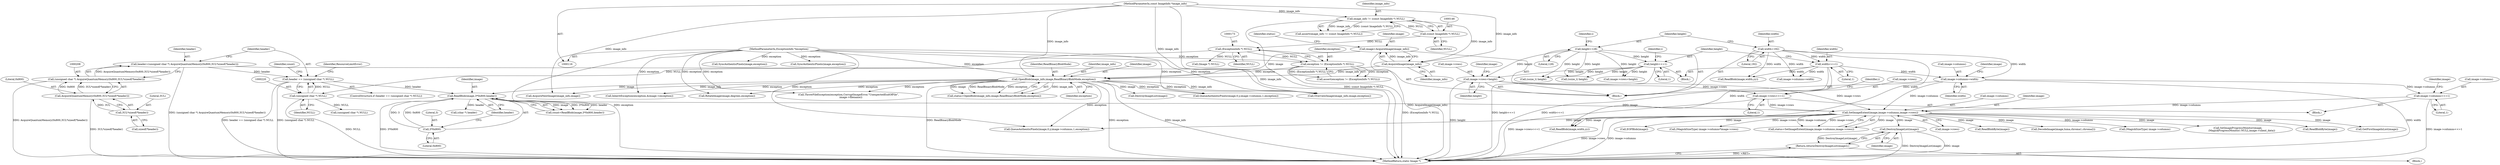 digraph "0_ImageMagick_f6e9d0d9955e85bdd7540b251cd50d598dacc5e6_43@pointer" {
"1000452" [label="(Call,DestroyImageList(image))"];
"1000432" [label="(Call,SetImageExtent(image,image->columns,image->rows))"];
"1000227" [label="(Call,ReadBlob(image,3*0x800,header))"];
"1000187" [label="(Call,OpenBlob(image_info,image,ReadBinaryBlobMode,exception))"];
"1000183" [label="(Call,AcquireImage(image_info))"];
"1000143" [label="(Call,image_info != (const ImageInfo *) NULL)"];
"1000117" [label="(MethodParameterIn,const ImageInfo *image_info)"];
"1000145" [label="(Call,(const ImageInfo *) NULL)"];
"1000181" [label="(Call,image=AcquireImage(image_info))"];
"1000170" [label="(Call,exception != (ExceptionInfo *) NULL)"];
"1000118" [label="(MethodParameterIn,ExceptionInfo *exception)"];
"1000172" [label="(Call,(ExceptionInfo *) NULL)"];
"1000229" [label="(Call,3*0x800)"];
"1000217" [label="(Call,header == (unsigned char *) NULL)"];
"1000205" [label="(Call,header=(unsigned char *) AcquireQuantumMemory(0x800,3UL*sizeof(*header)))"];
"1000207" [label="(Call,(unsigned char *) AcquireQuantumMemory(0x800,3UL*sizeof(*header)))"];
"1000209" [label="(Call,AcquireQuantumMemory(0x800,3UL*sizeof(*header)))"];
"1000211" [label="(Call,3UL*sizeof(*header))"];
"1000219" [label="(Call,(unsigned char *) NULL)"];
"1000396" [label="(Call,image->columns=width)"];
"1000390" [label="(Call,width<<=1)"];
"1000370" [label="(Call,width=192)"];
"1000420" [label="(Call,image->columns<<=1)"];
"1000401" [label="(Call,image->rows=height)"];
"1000393" [label="(Call,height<<=1)"];
"1000373" [label="(Call,height=128)"];
"1000425" [label="(Call,image->rows<<=1)"];
"1000451" [label="(Return,return(DestroyImageList(image));)"];
"1000219" [label="(Call,(unsigned char *) NULL)"];
"1000457" [label="(Call,(MagickSizeType) image->columns)"];
"1000389" [label="(Block,)"];
"1000211" [label="(Call,3UL*sizeof(*header))"];
"1000119" [label="(Block,)"];
"1000202" [label="(Call,(Image *) NULL)"];
"1000216" [label="(ControlStructure,if (header == (unsigned char *) NULL))"];
"1000976" [label="(Call,ReadBlob(image,width,yy))"];
"1000392" [label="(Literal,1)"];
"1000418" [label="(Identifier,i)"];
"1000402" [label="(Call,image->rows)"];
"1000611" [label="(Call,SetImageProgressMonitor(image,\n          (MagickProgressMonitor) NULL,image->client_data))"];
"1000210" [label="(Literal,0x800)"];
"1000427" [label="(Identifier,image)"];
"1000453" [label="(Identifier,image)"];
"1000678" [label="(Call,(ssize_t) height)"];
"1000371" [label="(Identifier,width)"];
"1000390" [label="(Call,width<<=1)"];
"1000174" [label="(Identifier,NULL)"];
"1000378" [label="(Identifier,i)"];
"1000209" [label="(Call,AcquireQuantumMemory(0x800,3UL*sizeof(*header)))"];
"1000444" [label="(Block,)"];
"1000231" [label="(Literal,0x800)"];
"1000225" [label="(Call,count=ReadBlob(image,3*0x800,header))"];
"1000840" [label="(Call,SyncAuthenticPixels(image,exception))"];
"1000397" [label="(Call,image->columns)"];
"1001326" [label="(Call,ThrowFileException(exception,CorruptImageError,\"UnexpectedEndOfFile\",\n      image->filename))"];
"1000388" [label="(Identifier,i)"];
"1000788" [label="(Call,QueueAuthenticPixels(image,0,y,image->columns,1,exception))"];
"1000529" [label="(Call,(unsigned char *) NULL)"];
"1000142" [label="(Call,assert(image_info != (const ImageInfo *) NULL))"];
"1000118" [label="(MethodParameterIn,ExceptionInfo *exception)"];
"1001066" [label="(Call,ReadBlobByte(image))"];
"1000169" [label="(Call,assert(exception != (ExceptionInfo *) NULL))"];
"1000374" [label="(Identifier,height)"];
"1000432" [label="(Call,SetImageExtent(image,image->columns,image->rows))"];
"1000212" [label="(Literal,3UL)"];
"1000172" [label="(Call,(ExceptionInfo *) NULL)"];
"1000451" [label="(Return,return(DestroyImageList(image));)"];
"1000394" [label="(Identifier,height)"];
"1000401" [label="(Call,image->rows=height)"];
"1000206" [label="(Identifier,header)"];
"1000226" [label="(Identifier,count)"];
"1000186" [label="(Identifier,status)"];
"1000370" [label="(Call,width=192)"];
"1001221" [label="(Call,QueueAuthenticPixels(image,0,y,image->columns,1,exception))"];
"1000184" [label="(Identifier,image_info)"];
"1000868" [label="(Call,AcquireNextImage(image_info,image))"];
"1000205" [label="(Call,header=(unsigned char *) AcquireQuantumMemory(0x800,3UL*sizeof(*header)))"];
"1000942" [label="(Call,GetFirstImageInList(image))"];
"1000445" [label="(Call,InheritException(exception,&image->exception))"];
"1001481" [label="(MethodReturn,static Image *)"];
"1001323" [label="(Call,EOFBlob(image))"];
"1000217" [label="(Call,header == (unsigned char *) NULL)"];
"1000183" [label="(Call,AcquireImage(image_info))"];
"1000232" [label="(Identifier,header)"];
"1000687" [label="(Call,ReadBlob(image,width,yy))"];
"1000426" [label="(Call,image->rows)"];
"1000946" [label="(Call,OverviewImage(image_info,image,exception))"];
"1000648" [label="(Call,image->columns=width)"];
"1001273" [label="(Call,SyncAuthenticPixels(image,exception))"];
"1000967" [label="(Call,(ssize_t) height)"];
"1000419" [label="(Block,)"];
"1000420" [label="(Call,image->columns<<=1)"];
"1000434" [label="(Call,image->columns)"];
"1000171" [label="(Identifier,exception)"];
"1000144" [label="(Identifier,image_info)"];
"1000189" [label="(Identifier,image)"];
"1000237" [label="(Call,(char *) header)"];
"1000147" [label="(Identifier,NULL)"];
"1000117" [label="(MethodParameterIn,const ImageInfo *image_info)"];
"1000456" [label="(Call,(MagickSizeType) image->columns*image->rows)"];
"1000373" [label="(Call,height=128)"];
"1000430" [label="(Call,status=SetImageExtent(image,image->columns,image->rows))"];
"1000227" [label="(Call,ReadBlob(image,3*0x800,header))"];
"1000187" [label="(Call,OpenBlob(image_info,image,ReadBinaryBlobMode,exception))"];
"1000191" [label="(Identifier,exception)"];
"1000190" [label="(Identifier,ReadBinaryBlobMode)"];
"1000372" [label="(Literal,192)"];
"1000425" [label="(Call,image->rows<<=1)"];
"1000393" [label="(Call,height<<=1)"];
"1000396" [label="(Call,image->columns=width)"];
"1000452" [label="(Call,DestroyImageList(image))"];
"1001365" [label="(Call,RotateImage(image,degrees,exception))"];
"1000221" [label="(Identifier,NULL)"];
"1000145" [label="(Call,(const ImageInfo *) NULL)"];
"1000424" [label="(Literal,1)"];
"1000403" [label="(Identifier,image)"];
"1000199" [label="(Call,DestroyImageList(image))"];
"1000218" [label="(Identifier,header)"];
"1000213" [label="(Call,sizeof(*header))"];
"1000170" [label="(Call,exception != (ExceptionInfo *) NULL)"];
"1000207" [label="(Call,(unsigned char *) AcquireQuantumMemory(0x800,3UL*sizeof(*header)))"];
"1000408" [label="(Identifier,image)"];
"1000400" [label="(Identifier,width)"];
"1000437" [label="(Call,image->rows)"];
"1000230" [label="(Literal,3)"];
"1000395" [label="(Literal,1)"];
"1000143" [label="(Call,image_info != (const ImageInfo *) NULL)"];
"1000653" [label="(Call,image->rows=height)"];
"1000185" [label="(Call,status=OpenBlob(image_info,image,ReadBinaryBlobMode,exception))"];
"1000433" [label="(Identifier,image)"];
"1000587" [label="(Call,ReadBlobByte(image))"];
"1000181" [label="(Call,image=AcquireImage(image_info))"];
"1000429" [label="(Literal,1)"];
"1000391" [label="(Identifier,width)"];
"1000228" [label="(Identifier,image)"];
"1000188" [label="(Identifier,image_info)"];
"1000421" [label="(Call,image->columns)"];
"1000223" [label="(Identifier,ResourceLimitError)"];
"1000375" [label="(Literal,128)"];
"1000405" [label="(Identifier,height)"];
"1000182" [label="(Identifier,image)"];
"1001070" [label="(Call,DecodeImage(image,luma,chroma1,chroma2))"];
"1000229" [label="(Call,3*0x800)"];
"1000452" -> "1000451"  [label="AST: "];
"1000452" -> "1000453"  [label="CFG: "];
"1000453" -> "1000452"  [label="AST: "];
"1000451" -> "1000452"  [label="CFG: "];
"1000452" -> "1001481"  [label="DDG: DestroyImageList(image)"];
"1000452" -> "1001481"  [label="DDG: image"];
"1000452" -> "1000451"  [label="DDG: DestroyImageList(image)"];
"1000432" -> "1000452"  [label="DDG: image"];
"1000432" -> "1000430"  [label="AST: "];
"1000432" -> "1000437"  [label="CFG: "];
"1000433" -> "1000432"  [label="AST: "];
"1000434" -> "1000432"  [label="AST: "];
"1000437" -> "1000432"  [label="AST: "];
"1000430" -> "1000432"  [label="CFG: "];
"1000432" -> "1001481"  [label="DDG: image->rows"];
"1000432" -> "1001481"  [label="DDG: image->columns"];
"1000432" -> "1000430"  [label="DDG: image"];
"1000432" -> "1000430"  [label="DDG: image->columns"];
"1000432" -> "1000430"  [label="DDG: image->rows"];
"1000227" -> "1000432"  [label="DDG: image"];
"1000396" -> "1000432"  [label="DDG: image->columns"];
"1000420" -> "1000432"  [label="DDG: image->columns"];
"1000401" -> "1000432"  [label="DDG: image->rows"];
"1000425" -> "1000432"  [label="DDG: image->rows"];
"1000432" -> "1000457"  [label="DDG: image->columns"];
"1000432" -> "1000456"  [label="DDG: image->rows"];
"1000432" -> "1000587"  [label="DDG: image"];
"1000432" -> "1000611"  [label="DDG: image"];
"1000432" -> "1000942"  [label="DDG: image"];
"1000432" -> "1000976"  [label="DDG: image"];
"1000432" -> "1001066"  [label="DDG: image"];
"1000432" -> "1001070"  [label="DDG: image"];
"1000432" -> "1001221"  [label="DDG: image"];
"1000432" -> "1001323"  [label="DDG: image"];
"1000227" -> "1000225"  [label="AST: "];
"1000227" -> "1000232"  [label="CFG: "];
"1000228" -> "1000227"  [label="AST: "];
"1000229" -> "1000227"  [label="AST: "];
"1000232" -> "1000227"  [label="AST: "];
"1000225" -> "1000227"  [label="CFG: "];
"1000227" -> "1001481"  [label="DDG: 3*0x800"];
"1000227" -> "1000225"  [label="DDG: image"];
"1000227" -> "1000225"  [label="DDG: 3*0x800"];
"1000227" -> "1000225"  [label="DDG: header"];
"1000187" -> "1000227"  [label="DDG: image"];
"1000229" -> "1000227"  [label="DDG: 3"];
"1000229" -> "1000227"  [label="DDG: 0x800"];
"1000217" -> "1000227"  [label="DDG: header"];
"1000227" -> "1000237"  [label="DDG: header"];
"1000187" -> "1000185"  [label="AST: "];
"1000187" -> "1000191"  [label="CFG: "];
"1000188" -> "1000187"  [label="AST: "];
"1000189" -> "1000187"  [label="AST: "];
"1000190" -> "1000187"  [label="AST: "];
"1000191" -> "1000187"  [label="AST: "];
"1000185" -> "1000187"  [label="CFG: "];
"1000187" -> "1001481"  [label="DDG: image_info"];
"1000187" -> "1001481"  [label="DDG: ReadBinaryBlobMode"];
"1000187" -> "1001481"  [label="DDG: exception"];
"1000187" -> "1000185"  [label="DDG: image_info"];
"1000187" -> "1000185"  [label="DDG: image"];
"1000187" -> "1000185"  [label="DDG: ReadBinaryBlobMode"];
"1000187" -> "1000185"  [label="DDG: exception"];
"1000183" -> "1000187"  [label="DDG: image_info"];
"1000117" -> "1000187"  [label="DDG: image_info"];
"1000181" -> "1000187"  [label="DDG: image"];
"1000170" -> "1000187"  [label="DDG: exception"];
"1000118" -> "1000187"  [label="DDG: exception"];
"1000187" -> "1000199"  [label="DDG: image"];
"1000187" -> "1000445"  [label="DDG: exception"];
"1000187" -> "1000788"  [label="DDG: exception"];
"1000187" -> "1000868"  [label="DDG: image_info"];
"1000187" -> "1000946"  [label="DDG: image_info"];
"1000187" -> "1000946"  [label="DDG: exception"];
"1000187" -> "1001221"  [label="DDG: exception"];
"1000187" -> "1001326"  [label="DDG: exception"];
"1000187" -> "1001365"  [label="DDG: exception"];
"1000183" -> "1000181"  [label="AST: "];
"1000183" -> "1000184"  [label="CFG: "];
"1000184" -> "1000183"  [label="AST: "];
"1000181" -> "1000183"  [label="CFG: "];
"1000183" -> "1000181"  [label="DDG: image_info"];
"1000143" -> "1000183"  [label="DDG: image_info"];
"1000117" -> "1000183"  [label="DDG: image_info"];
"1000143" -> "1000142"  [label="AST: "];
"1000143" -> "1000145"  [label="CFG: "];
"1000144" -> "1000143"  [label="AST: "];
"1000145" -> "1000143"  [label="AST: "];
"1000142" -> "1000143"  [label="CFG: "];
"1000143" -> "1001481"  [label="DDG: (const ImageInfo *) NULL"];
"1000143" -> "1000142"  [label="DDG: image_info"];
"1000143" -> "1000142"  [label="DDG: (const ImageInfo *) NULL"];
"1000117" -> "1000143"  [label="DDG: image_info"];
"1000145" -> "1000143"  [label="DDG: NULL"];
"1000117" -> "1000116"  [label="AST: "];
"1000117" -> "1001481"  [label="DDG: image_info"];
"1000117" -> "1000868"  [label="DDG: image_info"];
"1000117" -> "1000946"  [label="DDG: image_info"];
"1000145" -> "1000147"  [label="CFG: "];
"1000146" -> "1000145"  [label="AST: "];
"1000147" -> "1000145"  [label="AST: "];
"1000145" -> "1000172"  [label="DDG: NULL"];
"1000181" -> "1000119"  [label="AST: "];
"1000182" -> "1000181"  [label="AST: "];
"1000186" -> "1000181"  [label="CFG: "];
"1000181" -> "1001481"  [label="DDG: AcquireImage(image_info)"];
"1000170" -> "1000169"  [label="AST: "];
"1000170" -> "1000172"  [label="CFG: "];
"1000171" -> "1000170"  [label="AST: "];
"1000172" -> "1000170"  [label="AST: "];
"1000169" -> "1000170"  [label="CFG: "];
"1000170" -> "1001481"  [label="DDG: (ExceptionInfo *) NULL"];
"1000170" -> "1000169"  [label="DDG: exception"];
"1000170" -> "1000169"  [label="DDG: (ExceptionInfo *) NULL"];
"1000118" -> "1000170"  [label="DDG: exception"];
"1000172" -> "1000170"  [label="DDG: NULL"];
"1000118" -> "1000116"  [label="AST: "];
"1000118" -> "1001481"  [label="DDG: exception"];
"1000118" -> "1000445"  [label="DDG: exception"];
"1000118" -> "1000788"  [label="DDG: exception"];
"1000118" -> "1000840"  [label="DDG: exception"];
"1000118" -> "1000946"  [label="DDG: exception"];
"1000118" -> "1001221"  [label="DDG: exception"];
"1000118" -> "1001273"  [label="DDG: exception"];
"1000118" -> "1001326"  [label="DDG: exception"];
"1000118" -> "1001365"  [label="DDG: exception"];
"1000172" -> "1000174"  [label="CFG: "];
"1000173" -> "1000172"  [label="AST: "];
"1000174" -> "1000172"  [label="AST: "];
"1000172" -> "1000202"  [label="DDG: NULL"];
"1000172" -> "1000219"  [label="DDG: NULL"];
"1000229" -> "1000231"  [label="CFG: "];
"1000230" -> "1000229"  [label="AST: "];
"1000231" -> "1000229"  [label="AST: "];
"1000232" -> "1000229"  [label="CFG: "];
"1000217" -> "1000216"  [label="AST: "];
"1000217" -> "1000219"  [label="CFG: "];
"1000218" -> "1000217"  [label="AST: "];
"1000219" -> "1000217"  [label="AST: "];
"1000223" -> "1000217"  [label="CFG: "];
"1000226" -> "1000217"  [label="CFG: "];
"1000217" -> "1001481"  [label="DDG: (unsigned char *) NULL"];
"1000217" -> "1001481"  [label="DDG: header == (unsigned char *) NULL"];
"1000205" -> "1000217"  [label="DDG: header"];
"1000219" -> "1000217"  [label="DDG: NULL"];
"1000205" -> "1000119"  [label="AST: "];
"1000205" -> "1000207"  [label="CFG: "];
"1000206" -> "1000205"  [label="AST: "];
"1000207" -> "1000205"  [label="AST: "];
"1000218" -> "1000205"  [label="CFG: "];
"1000205" -> "1001481"  [label="DDG: (unsigned char *) AcquireQuantumMemory(0x800,3UL*sizeof(*header))"];
"1000207" -> "1000205"  [label="DDG: AcquireQuantumMemory(0x800,3UL*sizeof(*header))"];
"1000207" -> "1000209"  [label="CFG: "];
"1000208" -> "1000207"  [label="AST: "];
"1000209" -> "1000207"  [label="AST: "];
"1000207" -> "1001481"  [label="DDG: AcquireQuantumMemory(0x800,3UL*sizeof(*header))"];
"1000209" -> "1000207"  [label="DDG: 0x800"];
"1000209" -> "1000207"  [label="DDG: 3UL*sizeof(*header)"];
"1000209" -> "1000211"  [label="CFG: "];
"1000210" -> "1000209"  [label="AST: "];
"1000211" -> "1000209"  [label="AST: "];
"1000209" -> "1001481"  [label="DDG: 3UL*sizeof(*header)"];
"1000211" -> "1000209"  [label="DDG: 3UL"];
"1000211" -> "1000213"  [label="CFG: "];
"1000212" -> "1000211"  [label="AST: "];
"1000213" -> "1000211"  [label="AST: "];
"1000219" -> "1000221"  [label="CFG: "];
"1000220" -> "1000219"  [label="AST: "];
"1000221" -> "1000219"  [label="AST: "];
"1000219" -> "1001481"  [label="DDG: NULL"];
"1000219" -> "1000529"  [label="DDG: NULL"];
"1000396" -> "1000119"  [label="AST: "];
"1000396" -> "1000400"  [label="CFG: "];
"1000397" -> "1000396"  [label="AST: "];
"1000400" -> "1000396"  [label="AST: "];
"1000403" -> "1000396"  [label="CFG: "];
"1000396" -> "1001481"  [label="DDG: width"];
"1000390" -> "1000396"  [label="DDG: width"];
"1000370" -> "1000396"  [label="DDG: width"];
"1000396" -> "1000420"  [label="DDG: image->columns"];
"1000390" -> "1000389"  [label="AST: "];
"1000390" -> "1000392"  [label="CFG: "];
"1000391" -> "1000390"  [label="AST: "];
"1000392" -> "1000390"  [label="AST: "];
"1000394" -> "1000390"  [label="CFG: "];
"1000390" -> "1001481"  [label="DDG: width<<=1"];
"1000370" -> "1000390"  [label="DDG: width"];
"1000390" -> "1000648"  [label="DDG: width"];
"1000390" -> "1000687"  [label="DDG: width"];
"1000390" -> "1000976"  [label="DDG: width"];
"1000370" -> "1000119"  [label="AST: "];
"1000370" -> "1000372"  [label="CFG: "];
"1000371" -> "1000370"  [label="AST: "];
"1000372" -> "1000370"  [label="AST: "];
"1000374" -> "1000370"  [label="CFG: "];
"1000370" -> "1000648"  [label="DDG: width"];
"1000370" -> "1000687"  [label="DDG: width"];
"1000370" -> "1000976"  [label="DDG: width"];
"1000420" -> "1000419"  [label="AST: "];
"1000420" -> "1000424"  [label="CFG: "];
"1000421" -> "1000420"  [label="AST: "];
"1000424" -> "1000420"  [label="AST: "];
"1000427" -> "1000420"  [label="CFG: "];
"1000420" -> "1001481"  [label="DDG: image->columns<<=1"];
"1000401" -> "1000119"  [label="AST: "];
"1000401" -> "1000405"  [label="CFG: "];
"1000402" -> "1000401"  [label="AST: "];
"1000405" -> "1000401"  [label="AST: "];
"1000408" -> "1000401"  [label="CFG: "];
"1000401" -> "1001481"  [label="DDG: height"];
"1000393" -> "1000401"  [label="DDG: height"];
"1000373" -> "1000401"  [label="DDG: height"];
"1000401" -> "1000425"  [label="DDG: image->rows"];
"1000393" -> "1000389"  [label="AST: "];
"1000393" -> "1000395"  [label="CFG: "];
"1000394" -> "1000393"  [label="AST: "];
"1000395" -> "1000393"  [label="AST: "];
"1000388" -> "1000393"  [label="CFG: "];
"1000393" -> "1001481"  [label="DDG: height<<=1"];
"1000373" -> "1000393"  [label="DDG: height"];
"1000393" -> "1000653"  [label="DDG: height"];
"1000393" -> "1000678"  [label="DDG: height"];
"1000393" -> "1000967"  [label="DDG: height"];
"1000373" -> "1000119"  [label="AST: "];
"1000373" -> "1000375"  [label="CFG: "];
"1000374" -> "1000373"  [label="AST: "];
"1000375" -> "1000373"  [label="AST: "];
"1000378" -> "1000373"  [label="CFG: "];
"1000373" -> "1000653"  [label="DDG: height"];
"1000373" -> "1000678"  [label="DDG: height"];
"1000373" -> "1000967"  [label="DDG: height"];
"1000425" -> "1000419"  [label="AST: "];
"1000425" -> "1000429"  [label="CFG: "];
"1000426" -> "1000425"  [label="AST: "];
"1000429" -> "1000425"  [label="AST: "];
"1000418" -> "1000425"  [label="CFG: "];
"1000425" -> "1001481"  [label="DDG: image->rows<<=1"];
"1000451" -> "1000444"  [label="AST: "];
"1001481" -> "1000451"  [label="CFG: "];
"1000451" -> "1001481"  [label="DDG: <RET>"];
}
